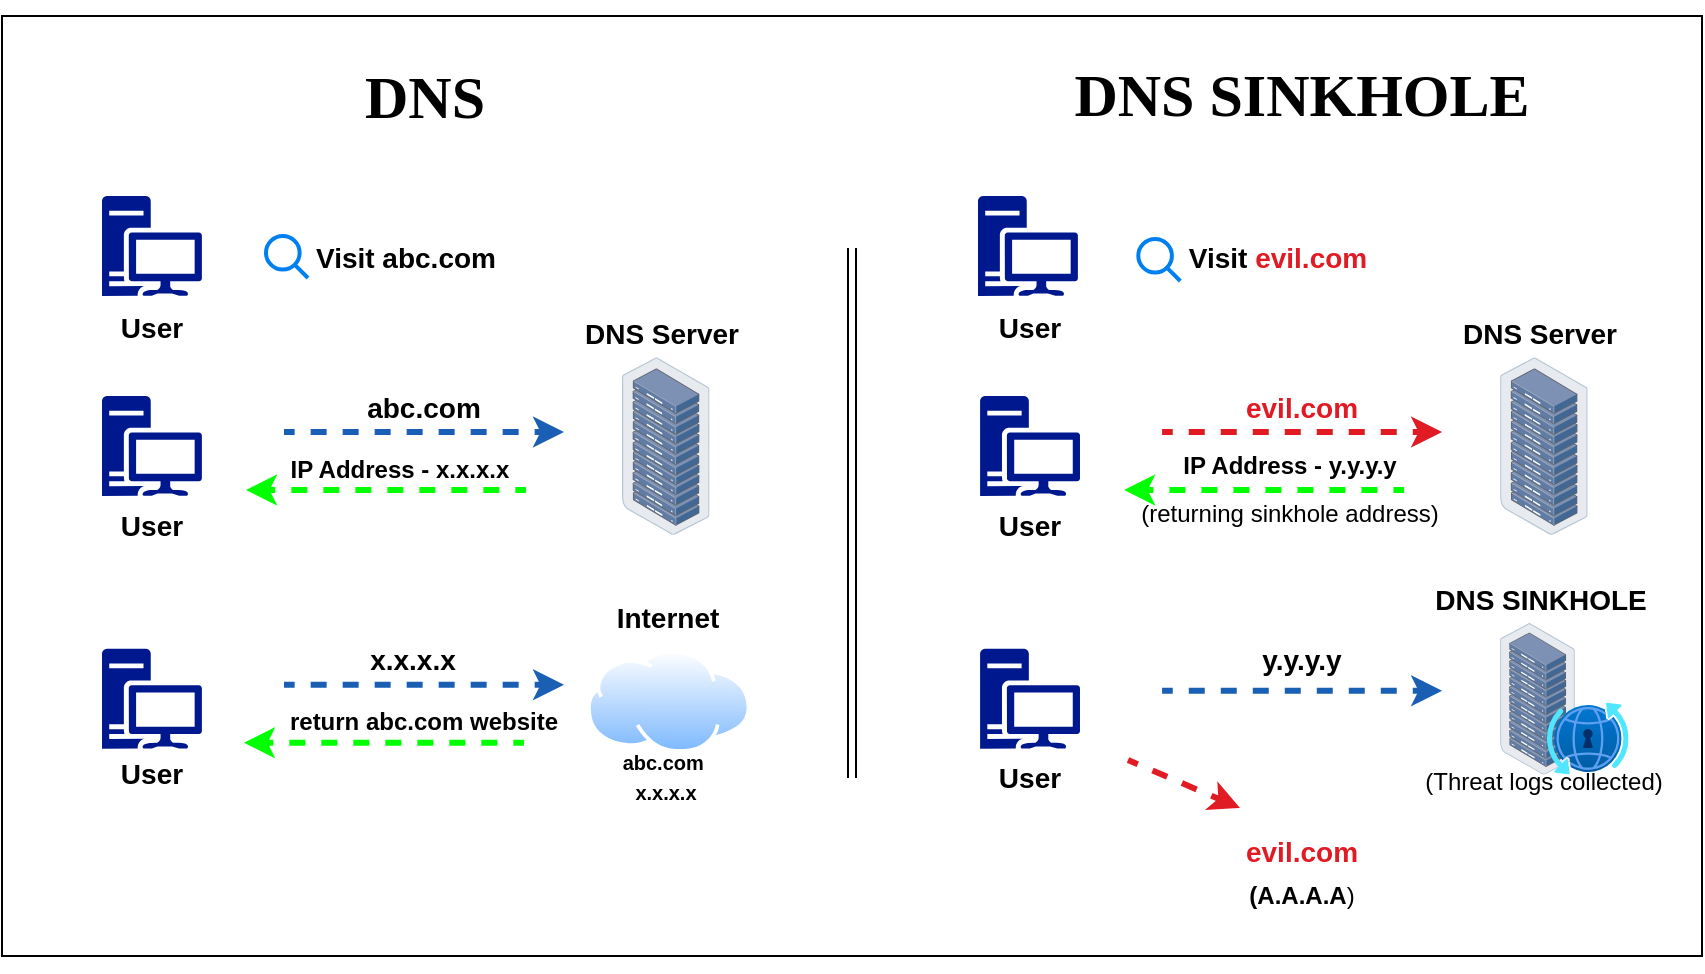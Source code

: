 <mxfile version="24.3.1" type="github">
  <diagram name="Page-1" id="lmPlgZIKMHCFA8fSlBm_">
    <mxGraphModel dx="880" dy="1581" grid="1" gridSize="10" guides="1" tooltips="1" connect="1" arrows="1" fold="1" page="1" pageScale="1" pageWidth="850" pageHeight="1100" math="0" shadow="0">
      <root>
        <mxCell id="0" />
        <mxCell id="1" parent="0" />
        <mxCell id="bl0-9IWzGgUpa8_CMuyC-1" value="" style="rounded=0;whiteSpace=wrap;html=1;" vertex="1" parent="1">
          <mxGeometry width="850" height="470" as="geometry" />
        </mxCell>
        <mxCell id="bl0-9IWzGgUpa8_CMuyC-80" value="" style="shape=image;verticalLabelPosition=bottom;labelBackgroundColor=default;verticalAlign=top;aspect=fixed;imageAspect=0;image=https://vitbhopal.ac.in/file/2022/04/DNS-Sinkhole.jpg;clipPath=inset(0% 0% 0% 0%);opacity=5;" vertex="1" parent="1">
          <mxGeometry x="45" y="-8" width="759.38" height="486" as="geometry" />
        </mxCell>
        <mxCell id="bl0-9IWzGgUpa8_CMuyC-3" value="" style="shape=link;html=1;rounded=0;" edge="1" parent="1">
          <mxGeometry width="100" relative="1" as="geometry">
            <mxPoint x="425" y="116" as="sourcePoint" />
            <mxPoint x="425" y="381" as="targetPoint" />
          </mxGeometry>
        </mxCell>
        <mxCell id="bl0-9IWzGgUpa8_CMuyC-4" value="" style="sketch=0;aspect=fixed;pointerEvents=1;shadow=0;dashed=0;html=1;strokeColor=none;labelPosition=center;verticalLabelPosition=bottom;verticalAlign=top;align=center;fillColor=#00188D;shape=mxgraph.mscae.enterprise.workstation_client" vertex="1" parent="1">
          <mxGeometry x="50" y="90" width="50" height="50" as="geometry" />
        </mxCell>
        <mxCell id="bl0-9IWzGgUpa8_CMuyC-6" value="" style="image;aspect=fixed;perimeter=ellipsePerimeter;html=1;align=center;shadow=0;dashed=0;spacingTop=3;image=img/lib/active_directory/internet_cloud.svg;" vertex="1" parent="1">
          <mxGeometry x="292.46" y="316.9" width="81.74" height="51.5" as="geometry" />
        </mxCell>
        <mxCell id="bl0-9IWzGgUpa8_CMuyC-7" value="" style="shape=image;html=1;verticalAlign=top;verticalLabelPosition=bottom;labelBackgroundColor=#ffffff;imageAspect=0;aspect=fixed;image=https://cdn0.iconfinder.com/data/icons/kameleon-free-pack/110/Hacker-128.png" vertex="1" parent="1">
          <mxGeometry x="612" y="350" width="75" height="75" as="geometry" />
        </mxCell>
        <mxCell id="bl0-9IWzGgUpa8_CMuyC-10" value="&lt;b&gt;&lt;font style=&quot;font-size: 14px;&quot;&gt;Visit abc.com&lt;br&gt;&lt;/font&gt;&lt;/b&gt;" style="text;html=1;align=center;verticalAlign=middle;whiteSpace=wrap;rounded=0;" vertex="1" parent="1">
          <mxGeometry x="132" y="105.5" width="140" height="30" as="geometry" />
        </mxCell>
        <mxCell id="bl0-9IWzGgUpa8_CMuyC-12" value="" style="sketch=0;aspect=fixed;pointerEvents=1;shadow=0;dashed=0;html=1;strokeColor=none;labelPosition=center;verticalLabelPosition=bottom;verticalAlign=top;align=center;fillColor=#00188D;shape=mxgraph.mscae.enterprise.workstation_client" vertex="1" parent="1">
          <mxGeometry x="50" y="190" width="50" height="50" as="geometry" />
        </mxCell>
        <mxCell id="bl0-9IWzGgUpa8_CMuyC-13" value="" style="image;points=[];aspect=fixed;html=1;align=center;shadow=0;dashed=0;image=img/lib/allied_telesis/storage/Datacenter_Server_Rack.svg;" vertex="1" parent="1">
          <mxGeometry x="310" y="170.6" width="43.8" height="88.8" as="geometry" />
        </mxCell>
        <mxCell id="bl0-9IWzGgUpa8_CMuyC-15" value="&lt;font style=&quot;font-size: 14px;&quot;&gt;&lt;b&gt;abc.com &lt;br&gt;&lt;/b&gt;&lt;/font&gt;" style="text;html=1;align=center;verticalAlign=middle;whiteSpace=wrap;rounded=0;" vertex="1" parent="1">
          <mxGeometry x="141.1" y="181" width="140" height="30" as="geometry" />
        </mxCell>
        <mxCell id="bl0-9IWzGgUpa8_CMuyC-16" value="" style="endArrow=classic;html=1;rounded=0;flowAnimation=1;strokeColor=#1a5fb4;strokeWidth=3;" edge="1" parent="1">
          <mxGeometry width="50" height="50" relative="1" as="geometry">
            <mxPoint x="141" y="208" as="sourcePoint" />
            <mxPoint x="281" y="208" as="targetPoint" />
          </mxGeometry>
        </mxCell>
        <mxCell id="bl0-9IWzGgUpa8_CMuyC-17" value="&lt;font style=&quot;font-size: 14px;&quot;&gt;&lt;b&gt;DNS Server&lt;br&gt;&lt;/b&gt;&lt;/font&gt;" style="text;html=1;align=center;verticalAlign=middle;whiteSpace=wrap;rounded=0;" vertex="1" parent="1">
          <mxGeometry x="286.1" y="143.6" width="88.1" height="30" as="geometry" />
        </mxCell>
        <mxCell id="bl0-9IWzGgUpa8_CMuyC-21" value="&lt;b&gt;IP Address - x.x.x.x&lt;br&gt;&lt;/b&gt;" style="text;html=1;align=center;verticalAlign=middle;whiteSpace=wrap;rounded=0;" vertex="1" parent="1">
          <mxGeometry x="129.1" y="212" width="140" height="30" as="geometry" />
        </mxCell>
        <mxCell id="bl0-9IWzGgUpa8_CMuyC-22" value="" style="endArrow=classic;html=1;rounded=0;flowAnimation=1;strokeColor=#00ff00;strokeWidth=3;" edge="1" parent="1">
          <mxGeometry width="50" height="50" relative="1" as="geometry">
            <mxPoint x="262" y="237" as="sourcePoint" />
            <mxPoint x="122" y="237" as="targetPoint" />
          </mxGeometry>
        </mxCell>
        <mxCell id="bl0-9IWzGgUpa8_CMuyC-30" value="" style="endArrow=classic;html=1;rounded=0;flowAnimation=1;fillColor=#60a917;strokeColor=#00ff00;strokeWidth=3;" edge="1" parent="1">
          <mxGeometry width="50" height="50" relative="1" as="geometry">
            <mxPoint x="261" y="363.4" as="sourcePoint" />
            <mxPoint x="121" y="363.4" as="targetPoint" />
          </mxGeometry>
        </mxCell>
        <mxCell id="bl0-9IWzGgUpa8_CMuyC-31" value="&lt;b&gt;return abc.com website&lt;br&gt;&lt;/b&gt;" style="text;html=1;align=center;verticalAlign=middle;whiteSpace=wrap;rounded=0;" vertex="1" parent="1">
          <mxGeometry x="141.1" y="338.4" width="140" height="30" as="geometry" />
        </mxCell>
        <mxCell id="bl0-9IWzGgUpa8_CMuyC-32" value="" style="endArrow=classic;html=1;rounded=0;strokeColor=#1a5fb4;flowAnimation=1;strokeWidth=3;" edge="1" parent="1">
          <mxGeometry width="50" height="50" relative="1" as="geometry">
            <mxPoint x="141" y="334.4" as="sourcePoint" />
            <mxPoint x="281" y="334.4" as="targetPoint" />
          </mxGeometry>
        </mxCell>
        <mxCell id="bl0-9IWzGgUpa8_CMuyC-33" value="&lt;font style=&quot;font-size: 14px;&quot;&gt;&lt;b&gt;x.x.x.x&lt;br&gt;&lt;/b&gt;&lt;/font&gt;" style="text;html=1;align=center;verticalAlign=middle;whiteSpace=wrap;rounded=0;" vertex="1" parent="1">
          <mxGeometry x="141.1" y="307.4" width="128.9" height="30" as="geometry" />
        </mxCell>
        <mxCell id="bl0-9IWzGgUpa8_CMuyC-35" value="" style="sketch=0;aspect=fixed;pointerEvents=1;shadow=0;dashed=0;html=1;strokeColor=none;labelPosition=center;verticalLabelPosition=bottom;verticalAlign=top;align=center;fillColor=#00188D;shape=mxgraph.mscae.enterprise.workstation_client" vertex="1" parent="1">
          <mxGeometry x="50" y="316.4" width="50" height="50" as="geometry" />
        </mxCell>
        <mxCell id="bl0-9IWzGgUpa8_CMuyC-36" value="&lt;font style=&quot;font-size: 14px;&quot;&gt;&lt;b&gt;Internet&lt;br&gt;&lt;/b&gt;&lt;/font&gt;" style="text;html=1;align=center;verticalAlign=middle;whiteSpace=wrap;rounded=0;" vertex="1" parent="1">
          <mxGeometry x="289.28" y="286.4" width="88.1" height="30" as="geometry" />
        </mxCell>
        <mxCell id="bl0-9IWzGgUpa8_CMuyC-39" value="&lt;p style=&quot;line-height: 100%;&quot;&gt;&lt;/p&gt;&lt;div&gt;&lt;font style=&quot;font-size: 10px;&quot;&gt;abc.com&amp;nbsp;&lt;/font&gt;&lt;/div&gt;&lt;div&gt;&lt;font style=&quot;font-size: 10px;&quot;&gt;x.x.x.x&lt;font&gt;&lt;span&gt;&lt;/span&gt;&lt;/font&gt;&lt;/font&gt;&lt;/div&gt;&lt;div&gt;&lt;font style=&quot;font-size: 10px;&quot;&gt;&lt;font&gt;&lt;span&gt;&lt;/span&gt;&lt;/font&gt;&lt;/font&gt;&lt;/div&gt;&lt;p&gt;&lt;/p&gt;" style="text;html=1;align=center;verticalAlign=middle;whiteSpace=wrap;rounded=0;fontStyle=1" vertex="1" parent="1">
          <mxGeometry x="287.85" y="365.4" width="88.1" height="30" as="geometry" />
        </mxCell>
        <mxCell id="bl0-9IWzGgUpa8_CMuyC-41" value="" style="html=1;verticalLabelPosition=bottom;align=center;labelBackgroundColor=#ffffff;verticalAlign=top;strokeWidth=2;strokeColor=#0080F0;shadow=0;dashed=0;shape=mxgraph.ios7.icons.looking_glass;" vertex="1" parent="1">
          <mxGeometry x="132" y="110" width="21" height="21" as="geometry" />
        </mxCell>
        <mxCell id="bl0-9IWzGgUpa8_CMuyC-42" value="&lt;h1 style=&quot;font-size: 30px;&quot;&gt;&lt;font style=&quot;font-size: 30px;&quot; face=&quot;Comic Sans MS&quot;&gt;&lt;b style=&quot;font-size: 30px;&quot;&gt;DNS&lt;/b&gt;&lt;/font&gt;&lt;/h1&gt;" style="text;html=1;align=center;verticalAlign=middle;whiteSpace=wrap;rounded=0;fontSize=30;" vertex="1" parent="1">
          <mxGeometry x="129.63" y="5" width="162.95" height="70" as="geometry" />
        </mxCell>
        <mxCell id="bl0-9IWzGgUpa8_CMuyC-44" value="&lt;h1 style=&quot;font-size: 30px;&quot;&gt;&lt;font style=&quot;font-size: 30px;&quot; face=&quot;Comic Sans MS&quot;&gt;&lt;b style=&quot;font-size: 30px;&quot;&gt;DNS SINKHOLE&lt;br style=&quot;font-size: 30px;&quot;&gt;&lt;/b&gt;&lt;/font&gt;&lt;/h1&gt;" style="text;html=1;align=center;verticalAlign=middle;whiteSpace=wrap;rounded=0;fontSize=30;" vertex="1" parent="1">
          <mxGeometry x="500" y="4" width="300" height="70" as="geometry" />
        </mxCell>
        <mxCell id="bl0-9IWzGgUpa8_CMuyC-45" value="" style="shape=image;html=1;verticalAlign=top;verticalLabelPosition=bottom;labelBackgroundColor=#ffffff;imageAspect=0;aspect=fixed;image=https://cdn4.iconfinder.com/data/icons/ionicons/512/icon-ios7-world-outline-128.png" vertex="1" parent="1">
          <mxGeometry x="249" y="112.5" width="19" height="19" as="geometry" />
        </mxCell>
        <mxCell id="bl0-9IWzGgUpa8_CMuyC-48" value="" style="sketch=0;aspect=fixed;pointerEvents=1;shadow=0;dashed=0;html=1;strokeColor=none;labelPosition=center;verticalLabelPosition=bottom;verticalAlign=top;align=center;fillColor=#00188D;shape=mxgraph.mscae.enterprise.workstation_client" vertex="1" parent="1">
          <mxGeometry x="488" y="90" width="50" height="50" as="geometry" />
        </mxCell>
        <mxCell id="bl0-9IWzGgUpa8_CMuyC-49" value="" style="html=1;verticalLabelPosition=bottom;align=center;labelBackgroundColor=#ffffff;verticalAlign=top;strokeWidth=2;strokeColor=#0080F0;shadow=0;dashed=0;shape=mxgraph.ios7.icons.looking_glass;" vertex="1" parent="1">
          <mxGeometry x="568.15" y="111.5" width="21" height="21" as="geometry" />
        </mxCell>
        <mxCell id="bl0-9IWzGgUpa8_CMuyC-50" value="&lt;b&gt;&lt;font style=&quot;font-size: 14px;&quot;&gt;Visit &lt;font color=&quot;#e01b24&quot;&gt;evil.com&lt;br&gt;&lt;/font&gt;&lt;/font&gt;&lt;/b&gt;" style="text;html=1;align=center;verticalAlign=middle;whiteSpace=wrap;rounded=0;" vertex="1" parent="1">
          <mxGeometry x="568.15" y="106" width="140" height="30" as="geometry" />
        </mxCell>
        <mxCell id="bl0-9IWzGgUpa8_CMuyC-51" value="" style="shape=image;html=1;verticalAlign=top;verticalLabelPosition=bottom;labelBackgroundColor=#ffffff;imageAspect=0;aspect=fixed;image=https://cdn4.iconfinder.com/data/icons/ionicons/512/icon-ios7-world-outline-128.png" vertex="1" parent="1">
          <mxGeometry x="687" y="112.5" width="19" height="19" as="geometry" />
        </mxCell>
        <mxCell id="bl0-9IWzGgUpa8_CMuyC-52" value="&lt;font style=&quot;font-size: 14px;&quot;&gt;&lt;b&gt;User&lt;br&gt;&lt;/b&gt;&lt;/font&gt;" style="text;html=1;align=center;verticalAlign=middle;whiteSpace=wrap;rounded=0;" vertex="1" parent="1">
          <mxGeometry x="30.95" y="140.6" width="88.1" height="30" as="geometry" />
        </mxCell>
        <mxCell id="bl0-9IWzGgUpa8_CMuyC-53" value="&lt;font style=&quot;font-size: 14px;&quot;&gt;&lt;b&gt;User&lt;br&gt;&lt;/b&gt;&lt;/font&gt;" style="text;html=1;align=center;verticalAlign=middle;whiteSpace=wrap;rounded=0;" vertex="1" parent="1">
          <mxGeometry x="30.95" y="240" width="88.1" height="30" as="geometry" />
        </mxCell>
        <mxCell id="bl0-9IWzGgUpa8_CMuyC-54" value="&lt;font style=&quot;font-size: 14px;&quot;&gt;&lt;b&gt;User&lt;br&gt;&lt;/b&gt;&lt;/font&gt;" style="text;html=1;align=center;verticalAlign=middle;whiteSpace=wrap;rounded=0;" vertex="1" parent="1">
          <mxGeometry x="30.95" y="364" width="88.1" height="30" as="geometry" />
        </mxCell>
        <mxCell id="bl0-9IWzGgUpa8_CMuyC-55" value="&lt;font style=&quot;font-size: 14px;&quot;&gt;&lt;b&gt;User&lt;br&gt;&lt;/b&gt;&lt;/font&gt;" style="text;html=1;align=center;verticalAlign=middle;whiteSpace=wrap;rounded=0;" vertex="1" parent="1">
          <mxGeometry x="470" y="140.6" width="88.1" height="30" as="geometry" />
        </mxCell>
        <mxCell id="bl0-9IWzGgUpa8_CMuyC-56" value="" style="endArrow=classic;html=1;rounded=0;flowAnimation=1;strokeColor=#00ff00;strokeWidth=3;" edge="1" parent="1">
          <mxGeometry width="50" height="50" relative="1" as="geometry">
            <mxPoint x="701.05" y="237" as="sourcePoint" />
            <mxPoint x="561.05" y="237" as="targetPoint" />
          </mxGeometry>
        </mxCell>
        <mxCell id="bl0-9IWzGgUpa8_CMuyC-57" value="" style="endArrow=classic;html=1;rounded=0;flowAnimation=1;strokeColor=#e01b24;strokeWidth=3;" edge="1" parent="1">
          <mxGeometry width="50" height="50" relative="1" as="geometry">
            <mxPoint x="580.05" y="208" as="sourcePoint" />
            <mxPoint x="720.05" y="208" as="targetPoint" />
          </mxGeometry>
        </mxCell>
        <mxCell id="bl0-9IWzGgUpa8_CMuyC-58" value="&lt;p style=&quot;line-height: 110%;&quot;&gt;&lt;/p&gt;&lt;div style=&quot;line-height: 30%;&quot;&gt;&lt;b&gt;IP Address - y.y.y.y&lt;/b&gt;&lt;/div&gt;&lt;br&gt;(returning sinkhole address)&lt;p&gt;&lt;/p&gt;" style="text;html=1;align=center;verticalAlign=middle;whiteSpace=wrap;rounded=0;spacing=0;" vertex="1" parent="1">
          <mxGeometry x="568.15" y="225" width="151.85" height="30" as="geometry" />
        </mxCell>
        <mxCell id="bl0-9IWzGgUpa8_CMuyC-59" value="&lt;font style=&quot;font-size: 14px;&quot; color=&quot;#e01b24&quot;&gt;&lt;b&gt;evil.com &lt;br&gt;&lt;/b&gt;&lt;/font&gt;" style="text;html=1;align=center;verticalAlign=middle;whiteSpace=wrap;rounded=0;" vertex="1" parent="1">
          <mxGeometry x="580.15" y="181" width="140" height="30" as="geometry" />
        </mxCell>
        <mxCell id="bl0-9IWzGgUpa8_CMuyC-60" value="" style="image;points=[];aspect=fixed;html=1;align=center;shadow=0;dashed=0;image=img/lib/allied_telesis/storage/Datacenter_Server_Rack.svg;" vertex="1" parent="1">
          <mxGeometry x="749.05" y="170.6" width="43.8" height="88.8" as="geometry" />
        </mxCell>
        <mxCell id="bl0-9IWzGgUpa8_CMuyC-61" value="&lt;font style=&quot;font-size: 14px;&quot;&gt;&lt;b&gt;DNS Server&lt;br&gt;&lt;/b&gt;&lt;/font&gt;" style="text;html=1;align=center;verticalAlign=middle;whiteSpace=wrap;rounded=0;" vertex="1" parent="1">
          <mxGeometry x="725.15" y="143.6" width="88.1" height="30" as="geometry" />
        </mxCell>
        <mxCell id="bl0-9IWzGgUpa8_CMuyC-62" value="" style="sketch=0;aspect=fixed;pointerEvents=1;shadow=0;dashed=0;html=1;strokeColor=none;labelPosition=center;verticalLabelPosition=bottom;verticalAlign=top;align=center;fillColor=#00188D;shape=mxgraph.mscae.enterprise.workstation_client" vertex="1" parent="1">
          <mxGeometry x="489.05" y="190" width="50" height="50" as="geometry" />
        </mxCell>
        <mxCell id="bl0-9IWzGgUpa8_CMuyC-63" value="&lt;font style=&quot;font-size: 14px;&quot;&gt;&lt;b&gt;User&lt;br&gt;&lt;/b&gt;&lt;/font&gt;" style="text;html=1;align=center;verticalAlign=middle;whiteSpace=wrap;rounded=0;" vertex="1" parent="1">
          <mxGeometry x="470" y="240" width="88.1" height="30" as="geometry" />
        </mxCell>
        <mxCell id="bl0-9IWzGgUpa8_CMuyC-64" value="" style="endArrow=classic;html=1;rounded=0;flowAnimation=1;strokeColor=#1a5fb4;strokeWidth=3;" edge="1" parent="1">
          <mxGeometry width="50" height="50" relative="1" as="geometry">
            <mxPoint x="580.05" y="337.4" as="sourcePoint" />
            <mxPoint x="720.05" y="337.4" as="targetPoint" />
          </mxGeometry>
        </mxCell>
        <mxCell id="bl0-9IWzGgUpa8_CMuyC-67" value="&lt;font style=&quot;font-size: 14px;&quot;&gt;&lt;b&gt;y.y.y.y&lt;br&gt;&lt;/b&gt;&lt;/font&gt;" style="text;html=1;align=center;verticalAlign=middle;whiteSpace=wrap;rounded=0;" vertex="1" parent="1">
          <mxGeometry x="580.15" y="307.4" width="140" height="30" as="geometry" />
        </mxCell>
        <mxCell id="bl0-9IWzGgUpa8_CMuyC-68" value="" style="image;points=[];aspect=fixed;html=1;align=center;shadow=0;dashed=0;image=img/lib/allied_telesis/storage/Datacenter_Server_Rack.svg;" vertex="1" parent="1">
          <mxGeometry x="749.05" y="303.5" width="37.39" height="75.8" as="geometry" />
        </mxCell>
        <mxCell id="bl0-9IWzGgUpa8_CMuyC-69" value="&lt;font style=&quot;font-size: 14px;&quot;&gt;&lt;b&gt;DNS SINKHOLE&lt;br&gt;&lt;/b&gt;&lt;/font&gt;" style="text;html=1;align=center;verticalAlign=middle;whiteSpace=wrap;rounded=0;" vertex="1" parent="1">
          <mxGeometry x="711.78" y="277.4" width="114.85" height="30" as="geometry" />
        </mxCell>
        <mxCell id="bl0-9IWzGgUpa8_CMuyC-70" value="" style="sketch=0;aspect=fixed;pointerEvents=1;shadow=0;dashed=0;html=1;strokeColor=none;labelPosition=center;verticalLabelPosition=bottom;verticalAlign=top;align=center;fillColor=#00188D;shape=mxgraph.mscae.enterprise.workstation_client" vertex="1" parent="1">
          <mxGeometry x="489.05" y="316.4" width="50" height="50" as="geometry" />
        </mxCell>
        <mxCell id="bl0-9IWzGgUpa8_CMuyC-71" value="&lt;font style=&quot;font-size: 14px;&quot;&gt;&lt;b&gt;User&lt;br&gt;&lt;/b&gt;&lt;/font&gt;" style="text;html=1;align=center;verticalAlign=middle;whiteSpace=wrap;rounded=0;" vertex="1" parent="1">
          <mxGeometry x="470" y="366.4" width="88.1" height="30" as="geometry" />
        </mxCell>
        <mxCell id="bl0-9IWzGgUpa8_CMuyC-72" value="" style="image;aspect=fixed;html=1;points=[];align=center;fontSize=12;image=img/lib/azure2/networking/DNS_Private_Resolver.svg;" vertex="1" parent="1">
          <mxGeometry x="772.45" y="343.3" width="40.8" height="36" as="geometry" />
        </mxCell>
        <mxCell id="bl0-9IWzGgUpa8_CMuyC-73" value="(Threat logs collected)" style="text;html=1;align=center;verticalAlign=middle;whiteSpace=wrap;rounded=0;" vertex="1" parent="1">
          <mxGeometry x="700.95" y="368.4" width="140" height="30" as="geometry" />
        </mxCell>
        <mxCell id="bl0-9IWzGgUpa8_CMuyC-76" value="&lt;p style=&quot;line-height: 80%;&quot;&gt;&lt;/p&gt;&lt;div style=&quot;line-height: 0%;&quot;&gt;&lt;font style=&quot;font-size: 14px;&quot; color=&quot;#e01b24&quot;&gt;&lt;b&gt;evil.com &lt;/b&gt;&lt;/font&gt;&lt;/div&gt;&lt;br&gt;&lt;b&gt;(A.A.A.A&lt;/b&gt;)&lt;br&gt;&lt;p&gt;&lt;/p&gt;" style="text;html=1;align=center;verticalAlign=middle;whiteSpace=wrap;rounded=0;spacing=0;labelBorderColor=none;" vertex="1" parent="1">
          <mxGeometry x="580.15" y="417" width="140" height="30" as="geometry" />
        </mxCell>
        <mxCell id="bl0-9IWzGgUpa8_CMuyC-77" value="" style="endArrow=classic;html=1;rounded=0;flowAnimation=1;strokeColor=#e01b24;strokeWidth=3;" edge="1" parent="1">
          <mxGeometry width="50" height="50" relative="1" as="geometry">
            <mxPoint x="563" y="372" as="sourcePoint" />
            <mxPoint x="619" y="396" as="targetPoint" />
          </mxGeometry>
        </mxCell>
        <mxCell id="bl0-9IWzGgUpa8_CMuyC-78" value="" style="shape=image;html=1;verticalAlign=top;verticalLabelPosition=bottom;labelBackgroundColor=#ffffff;imageAspect=0;aspect=fixed;image=https://cdn3.iconfinder.com/data/icons/miscellaneous-80/60/error-128.png" vertex="1" parent="1">
          <mxGeometry x="577.15" y="371" width="23.4" height="23.4" as="geometry" />
        </mxCell>
      </root>
    </mxGraphModel>
  </diagram>
</mxfile>
